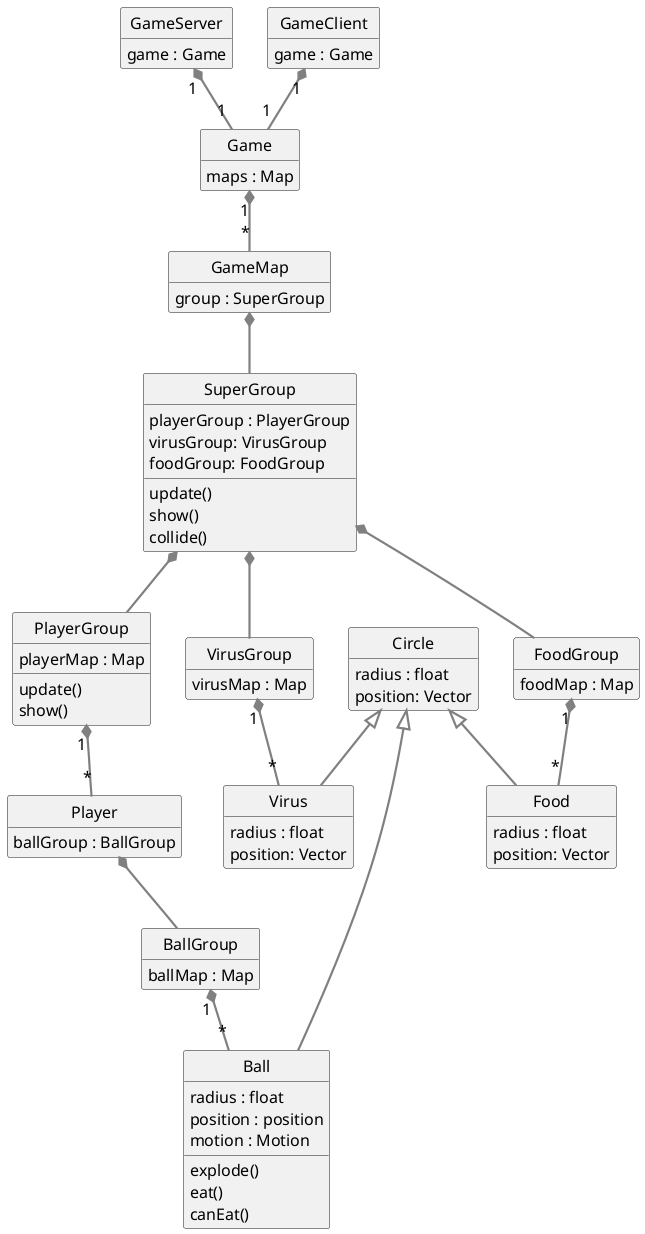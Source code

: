 @startuml agario
skinparam style strictuml
skinparam DefaultFontName Arial
skinparam DefaultFontSize 16
skinparam DefaultFontStyle bold
skinparam ArrowThickness 2.2
skinparam ArrowColor #gray
hide empty members

class "GameServer" as GameServer {
  game : Game
}

class "GameClient" as GameClient {
  game : Game
}

class "Game" as Game {
  maps : Map
}

class "GameMap" as GameMap {
  group : SuperGroup
}
class "SuperGroup" as SuperGroup{
  playerGroup : PlayerGroup
  virusGroup: VirusGroup
  foodGroup: FoodGroup
  update()
  show()
  collide()
}
  ' ballVirusCollider : BallVirusCollider
  ' ballFoodCollider : BallFoodCollider

class "PlayerGroup" as PlayerGroup {
  playerMap : Map
  update()
  show()
}
  ' eatingCollider : EatingCollider
  
' namespace EatingCollider {
'   handle()
' }

class "Player" as Player {
  ballGroup : BallGroup
}

class "BallGroup" as BallGroup {
  ballMap : Map
}

  ' combiningCollider : CombiningCollider

' class CombiningCollider  combiningCollider : CombiningCollider


class "Ball" as Ball {
  radius : float
  position : position
  motion : Motion
  explode()
  eat()
  canEat()
}

class "VirusGroup" as VirusGroup {
  virusMap : Map
}

class "Virus" as Virus {
  radius : float
  position: Vector
}

class "FoodGroup" as FoodGroup {
  foodMap : Map
}

class "Food" as Food {
  radius : float
  position: Vector
}

class "Circle" as Circle {
  radius : float
  position: Vector
}

GameServer "1" *-- "1" Game
GameClient "1" *-- "1" Game

Game "1" *-- "*" GameMap

GameMap *--  SuperGroup

SuperGroup *--  PlayerGroup
SuperGroup *--  VirusGroup
SuperGroup *--  FoodGroup
' SuperGroup *-- BallVirusCollider
' SuperGroup *-- BallFoodCollider

PlayerGroup "1" *-- "*" Player
' PlayerGroup *-- EatingCollider

Player *-- BallGroup

BallGroup "1" *-- "*" Ball
' BallGroup *-- CombiningCollider

VirusGroup "1" *-- "*" Virus
FoodGroup "1" *-- "*" Food

Circle <|-- Ball
Circle <|-- Virus
Circle <|-- Food

@enduml
